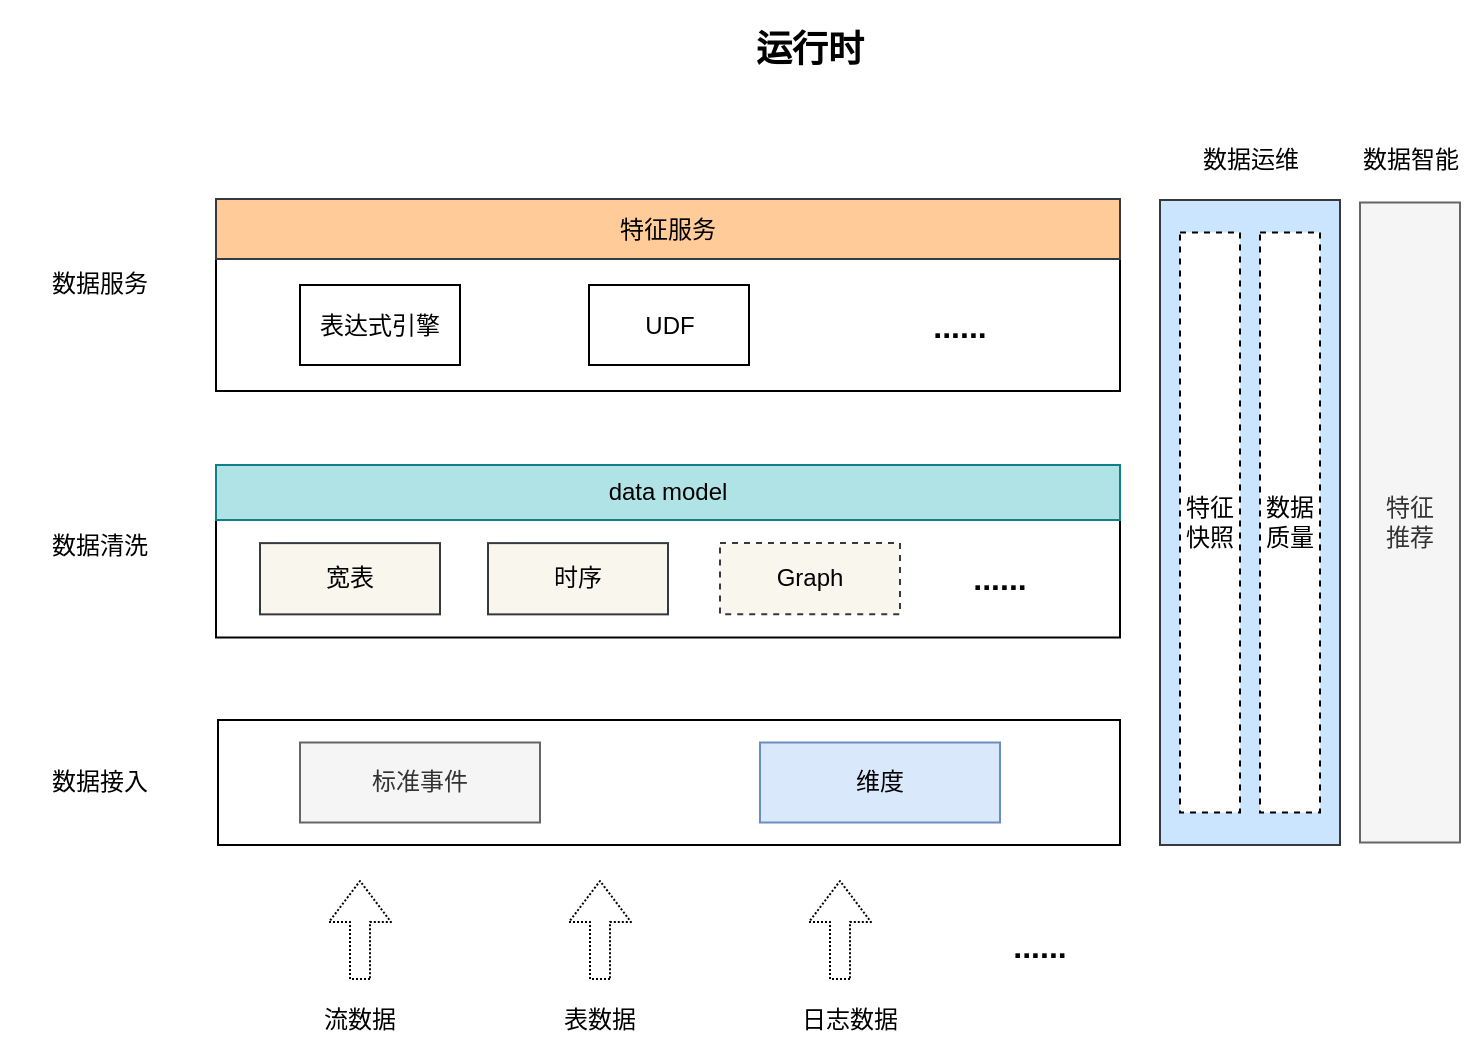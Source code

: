 <mxfile version="13.6.6" type="github">
  <diagram id="QnddB123hXlqAd3oOhhn" name="Page-1">
    <mxGraphModel dx="1261" dy="843" grid="1" gridSize="10" guides="1" tooltips="1" connect="1" arrows="1" fold="1" page="1" pageScale="1" pageWidth="827" pageHeight="1169" math="0" shadow="0">
      <root>
        <mxCell id="0" />
        <mxCell id="1" parent="0" />
        <mxCell id="zndaSrmWGVUgQUrj7MT--1" value="" style="rounded=0;whiteSpace=wrap;html=1;" vertex="1" parent="1">
          <mxGeometry x="189" y="370" width="451" height="62.5" as="geometry" />
        </mxCell>
        <mxCell id="zndaSrmWGVUgQUrj7MT--4" value="" style="group" vertex="1" connectable="0" parent="1">
          <mxGeometry x="240" y="450" width="40" height="80" as="geometry" />
        </mxCell>
        <mxCell id="zndaSrmWGVUgQUrj7MT--2" value="" style="shape=flexArrow;endArrow=classic;html=1;width=10;endSize=6.5;dashed=1;dashPattern=1 1;" edge="1" parent="zndaSrmWGVUgQUrj7MT--4">
          <mxGeometry width="50" height="50" relative="1" as="geometry">
            <mxPoint x="20" y="50" as="sourcePoint" />
            <mxPoint x="20" as="targetPoint" />
          </mxGeometry>
        </mxCell>
        <mxCell id="zndaSrmWGVUgQUrj7MT--3" value="流数据" style="text;html=1;strokeColor=none;fillColor=none;align=center;verticalAlign=middle;whiteSpace=wrap;rounded=0;dashed=1;" vertex="1" parent="zndaSrmWGVUgQUrj7MT--4">
          <mxGeometry y="60" width="40" height="20" as="geometry" />
        </mxCell>
        <mxCell id="zndaSrmWGVUgQUrj7MT--5" value="" style="group" vertex="1" connectable="0" parent="1">
          <mxGeometry x="360" y="450" width="40" height="80" as="geometry" />
        </mxCell>
        <mxCell id="zndaSrmWGVUgQUrj7MT--6" value="" style="shape=flexArrow;endArrow=classic;html=1;width=10;endSize=6.5;dashed=1;dashPattern=1 1;" edge="1" parent="zndaSrmWGVUgQUrj7MT--5">
          <mxGeometry width="50" height="50" relative="1" as="geometry">
            <mxPoint x="20" y="50" as="sourcePoint" />
            <mxPoint x="20" as="targetPoint" />
          </mxGeometry>
        </mxCell>
        <mxCell id="zndaSrmWGVUgQUrj7MT--7" value="表数据" style="text;html=1;strokeColor=none;fillColor=none;align=center;verticalAlign=middle;whiteSpace=wrap;rounded=0;dashed=1;" vertex="1" parent="zndaSrmWGVUgQUrj7MT--5">
          <mxGeometry y="60" width="40" height="20" as="geometry" />
        </mxCell>
        <mxCell id="zndaSrmWGVUgQUrj7MT--9" value="数据接入" style="text;html=1;strokeColor=none;fillColor=none;align=center;verticalAlign=middle;whiteSpace=wrap;rounded=0;dashed=1;" vertex="1" parent="1">
          <mxGeometry x="80" y="388.75" width="100" height="25" as="geometry" />
        </mxCell>
        <mxCell id="zndaSrmWGVUgQUrj7MT--10" value="" style="group" vertex="1" connectable="0" parent="1">
          <mxGeometry x="480" y="450" width="50" height="80" as="geometry" />
        </mxCell>
        <mxCell id="zndaSrmWGVUgQUrj7MT--11" value="" style="shape=flexArrow;endArrow=classic;html=1;width=10;endSize=6.5;dashed=1;dashPattern=1 1;" edge="1" parent="zndaSrmWGVUgQUrj7MT--10">
          <mxGeometry width="50" height="50" relative="1" as="geometry">
            <mxPoint x="20" y="50" as="sourcePoint" />
            <mxPoint x="20" as="targetPoint" />
          </mxGeometry>
        </mxCell>
        <mxCell id="zndaSrmWGVUgQUrj7MT--12" value="日志数据" style="text;html=1;strokeColor=none;fillColor=none;align=center;verticalAlign=middle;whiteSpace=wrap;rounded=0;dashed=1;" vertex="1" parent="zndaSrmWGVUgQUrj7MT--10">
          <mxGeometry y="60" width="50" height="20" as="geometry" />
        </mxCell>
        <mxCell id="zndaSrmWGVUgQUrj7MT--13" value="&lt;b&gt;&lt;font style=&quot;font-size: 16px&quot;&gt;......&lt;/font&gt;&lt;/b&gt;" style="text;html=1;strokeColor=none;fillColor=none;align=center;verticalAlign=middle;whiteSpace=wrap;rounded=0;dashed=1;" vertex="1" parent="1">
          <mxGeometry x="550" y="470" width="100" height="25" as="geometry" />
        </mxCell>
        <mxCell id="zndaSrmWGVUgQUrj7MT--14" value="标准事件" style="rounded=0;whiteSpace=wrap;html=1;fillColor=#f5f5f5;strokeColor=#666666;fontColor=#333333;" vertex="1" parent="1">
          <mxGeometry x="230" y="381.25" width="120" height="40" as="geometry" />
        </mxCell>
        <mxCell id="zndaSrmWGVUgQUrj7MT--15" value="维度" style="rounded=0;whiteSpace=wrap;html=1;fillColor=#dae8fc;strokeColor=#6c8ebf;" vertex="1" parent="1">
          <mxGeometry x="460" y="381.25" width="120" height="40" as="geometry" />
        </mxCell>
        <mxCell id="zndaSrmWGVUgQUrj7MT--16" style="edgeStyle=orthogonalEdgeStyle;rounded=0;orthogonalLoop=1;jettySize=auto;html=1;exitX=0.5;exitY=1;exitDx=0;exitDy=0;dashed=1;dashPattern=1 1;" edge="1" parent="1" source="zndaSrmWGVUgQUrj7MT--9" target="zndaSrmWGVUgQUrj7MT--9">
          <mxGeometry relative="1" as="geometry" />
        </mxCell>
        <mxCell id="zndaSrmWGVUgQUrj7MT--17" value="数据清洗" style="text;html=1;strokeColor=none;fillColor=none;align=center;verticalAlign=middle;whiteSpace=wrap;rounded=0;dashed=1;" vertex="1" parent="1">
          <mxGeometry x="80" y="270" width="100" height="25" as="geometry" />
        </mxCell>
        <mxCell id="zndaSrmWGVUgQUrj7MT--18" value="" style="rounded=0;whiteSpace=wrap;html=1;" vertex="1" parent="1">
          <mxGeometry x="188" y="270" width="452" height="58.75" as="geometry" />
        </mxCell>
        <mxCell id="zndaSrmWGVUgQUrj7MT--19" value="data model" style="rounded=0;whiteSpace=wrap;html=1;fillColor=#b0e3e6;strokeColor=#0e8088;" vertex="1" parent="1">
          <mxGeometry x="188" y="242.5" width="452" height="27.5" as="geometry" />
        </mxCell>
        <mxCell id="zndaSrmWGVUgQUrj7MT--20" value="宽表" style="rounded=0;whiteSpace=wrap;html=1;fillColor=#f9f7ed;strokeColor=#36393d;" vertex="1" parent="1">
          <mxGeometry x="210" y="281.56" width="90" height="35.62" as="geometry" />
        </mxCell>
        <mxCell id="zndaSrmWGVUgQUrj7MT--21" value="时序" style="rounded=0;whiteSpace=wrap;html=1;fillColor=#f9f7ed;strokeColor=#36393d;" vertex="1" parent="1">
          <mxGeometry x="324" y="281.56" width="90" height="35.62" as="geometry" />
        </mxCell>
        <mxCell id="zndaSrmWGVUgQUrj7MT--22" value="Graph" style="rounded=0;whiteSpace=wrap;html=1;fillColor=#f9f7ed;strokeColor=#36393d;dashed=1;" vertex="1" parent="1">
          <mxGeometry x="440" y="281.56" width="90" height="35.62" as="geometry" />
        </mxCell>
        <mxCell id="zndaSrmWGVUgQUrj7MT--23" value="&lt;b&gt;&lt;font style=&quot;font-size: 16px&quot;&gt;......&lt;/font&gt;&lt;/b&gt;" style="text;html=1;strokeColor=none;fillColor=none;align=center;verticalAlign=middle;whiteSpace=wrap;rounded=0;dashed=1;" vertex="1" parent="1">
          <mxGeometry x="530" y="286.88" width="100" height="25" as="geometry" />
        </mxCell>
        <mxCell id="zndaSrmWGVUgQUrj7MT--24" value="数据服务" style="text;html=1;strokeColor=none;fillColor=none;align=center;verticalAlign=middle;whiteSpace=wrap;rounded=0;dashed=1;" vertex="1" parent="1">
          <mxGeometry x="80" y="139.5" width="100" height="25" as="geometry" />
        </mxCell>
        <mxCell id="zndaSrmWGVUgQUrj7MT--25" value="" style="rounded=0;whiteSpace=wrap;html=1;" vertex="1" parent="1">
          <mxGeometry x="188" y="139.5" width="452" height="66" as="geometry" />
        </mxCell>
        <mxCell id="zndaSrmWGVUgQUrj7MT--26" value="表达式引擎" style="rounded=0;whiteSpace=wrap;html=1;" vertex="1" parent="1">
          <mxGeometry x="230" y="152.5" width="80" height="40" as="geometry" />
        </mxCell>
        <mxCell id="zndaSrmWGVUgQUrj7MT--27" value="特征服务" style="rounded=0;whiteSpace=wrap;html=1;fillColor=#ffcc99;strokeColor=#36393d;" vertex="1" parent="1">
          <mxGeometry x="188" y="109.5" width="452" height="30" as="geometry" />
        </mxCell>
        <mxCell id="zndaSrmWGVUgQUrj7MT--28" value="UDF" style="rounded=0;whiteSpace=wrap;html=1;" vertex="1" parent="1">
          <mxGeometry x="374.5" y="152.5" width="80" height="40" as="geometry" />
        </mxCell>
        <mxCell id="zndaSrmWGVUgQUrj7MT--29" value="&lt;b&gt;&lt;font style=&quot;font-size: 16px&quot;&gt;......&lt;/font&gt;&lt;/b&gt;" style="text;html=1;strokeColor=none;fillColor=none;align=center;verticalAlign=middle;whiteSpace=wrap;rounded=0;dashed=1;" vertex="1" parent="1">
          <mxGeometry x="510" y="160" width="100" height="25" as="geometry" />
        </mxCell>
        <mxCell id="zndaSrmWGVUgQUrj7MT--31" value="" style="rounded=0;whiteSpace=wrap;html=1;fillColor=#cce5ff;strokeColor=#36393d;" vertex="1" parent="1">
          <mxGeometry x="660" y="110" width="90" height="322.5" as="geometry" />
        </mxCell>
        <mxCell id="zndaSrmWGVUgQUrj7MT--32" value="数据运维" style="text;html=1;strokeColor=none;fillColor=none;align=center;verticalAlign=middle;whiteSpace=wrap;rounded=0;" vertex="1" parent="1">
          <mxGeometry x="677.5" y="80" width="55" height="20" as="geometry" />
        </mxCell>
        <mxCell id="zndaSrmWGVUgQUrj7MT--33" value="特征&lt;br&gt;快照" style="rounded=0;whiteSpace=wrap;html=1;dashed=1;" vertex="1" parent="1">
          <mxGeometry x="670" y="126.25" width="30" height="290" as="geometry" />
        </mxCell>
        <mxCell id="zndaSrmWGVUgQUrj7MT--34" value="&lt;b&gt;&lt;font style=&quot;font-size: 18px&quot;&gt;运行时&lt;/font&gt;&lt;/b&gt;" style="text;html=1;strokeColor=none;fillColor=none;align=center;verticalAlign=middle;whiteSpace=wrap;rounded=0;dashed=1;" vertex="1" parent="1">
          <mxGeometry x="340" y="10" width="290" height="50" as="geometry" />
        </mxCell>
        <mxCell id="zndaSrmWGVUgQUrj7MT--35" value="数据&lt;br&gt;质量" style="rounded=0;whiteSpace=wrap;html=1;dashed=1;" vertex="1" parent="1">
          <mxGeometry x="710" y="126.25" width="30" height="290" as="geometry" />
        </mxCell>
        <mxCell id="zndaSrmWGVUgQUrj7MT--39" value="特征&lt;br&gt;推荐" style="rounded=0;whiteSpace=wrap;html=1;fillColor=#f5f5f5;strokeColor=#666666;fontColor=#333333;" vertex="1" parent="1">
          <mxGeometry x="760" y="111.25" width="50" height="320" as="geometry" />
        </mxCell>
        <mxCell id="zndaSrmWGVUgQUrj7MT--40" value="数据智能" style="text;html=1;strokeColor=none;fillColor=none;align=center;verticalAlign=middle;whiteSpace=wrap;rounded=0;" vertex="1" parent="1">
          <mxGeometry x="757.5" y="80" width="55" height="20" as="geometry" />
        </mxCell>
      </root>
    </mxGraphModel>
  </diagram>
</mxfile>
